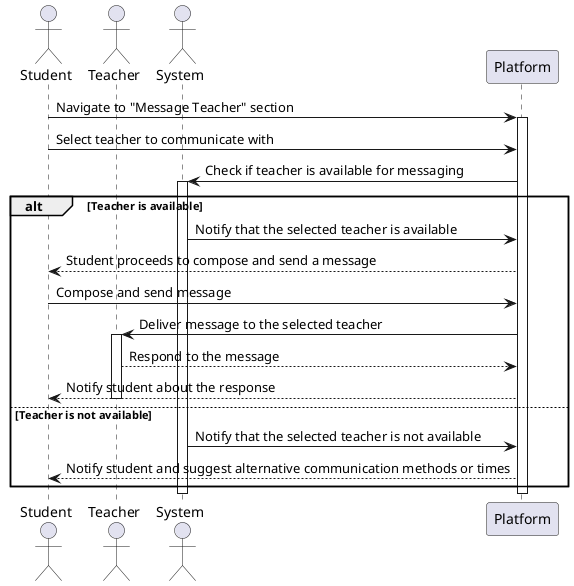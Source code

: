 @startuml

actor Student
actor Teacher
actor System

Student -> Platform: Navigate to "Message Teacher" section
activate Platform

Student -> Platform: Select teacher to communicate with
Platform -> System: Check if teacher is available for messaging
activate System
alt Teacher is available
  System -> Platform: Notify that the selected teacher is available
  Platform --> Student: Student proceeds to compose and send a message
  Student -> Platform: Compose and send message
  Platform -> Teacher: Deliver message to the selected teacher
  activate Teacher
  Teacher --> Platform: Respond to the message
  Platform --> Student: Notify student about the response
  deactivate Teacher
else Teacher is not available
  System -> Platform: Notify that the selected teacher is not available
  Platform --> Student: Notify student and suggest alternative communication methods or times
end

deactivate Platform
deactivate System
@enduml
